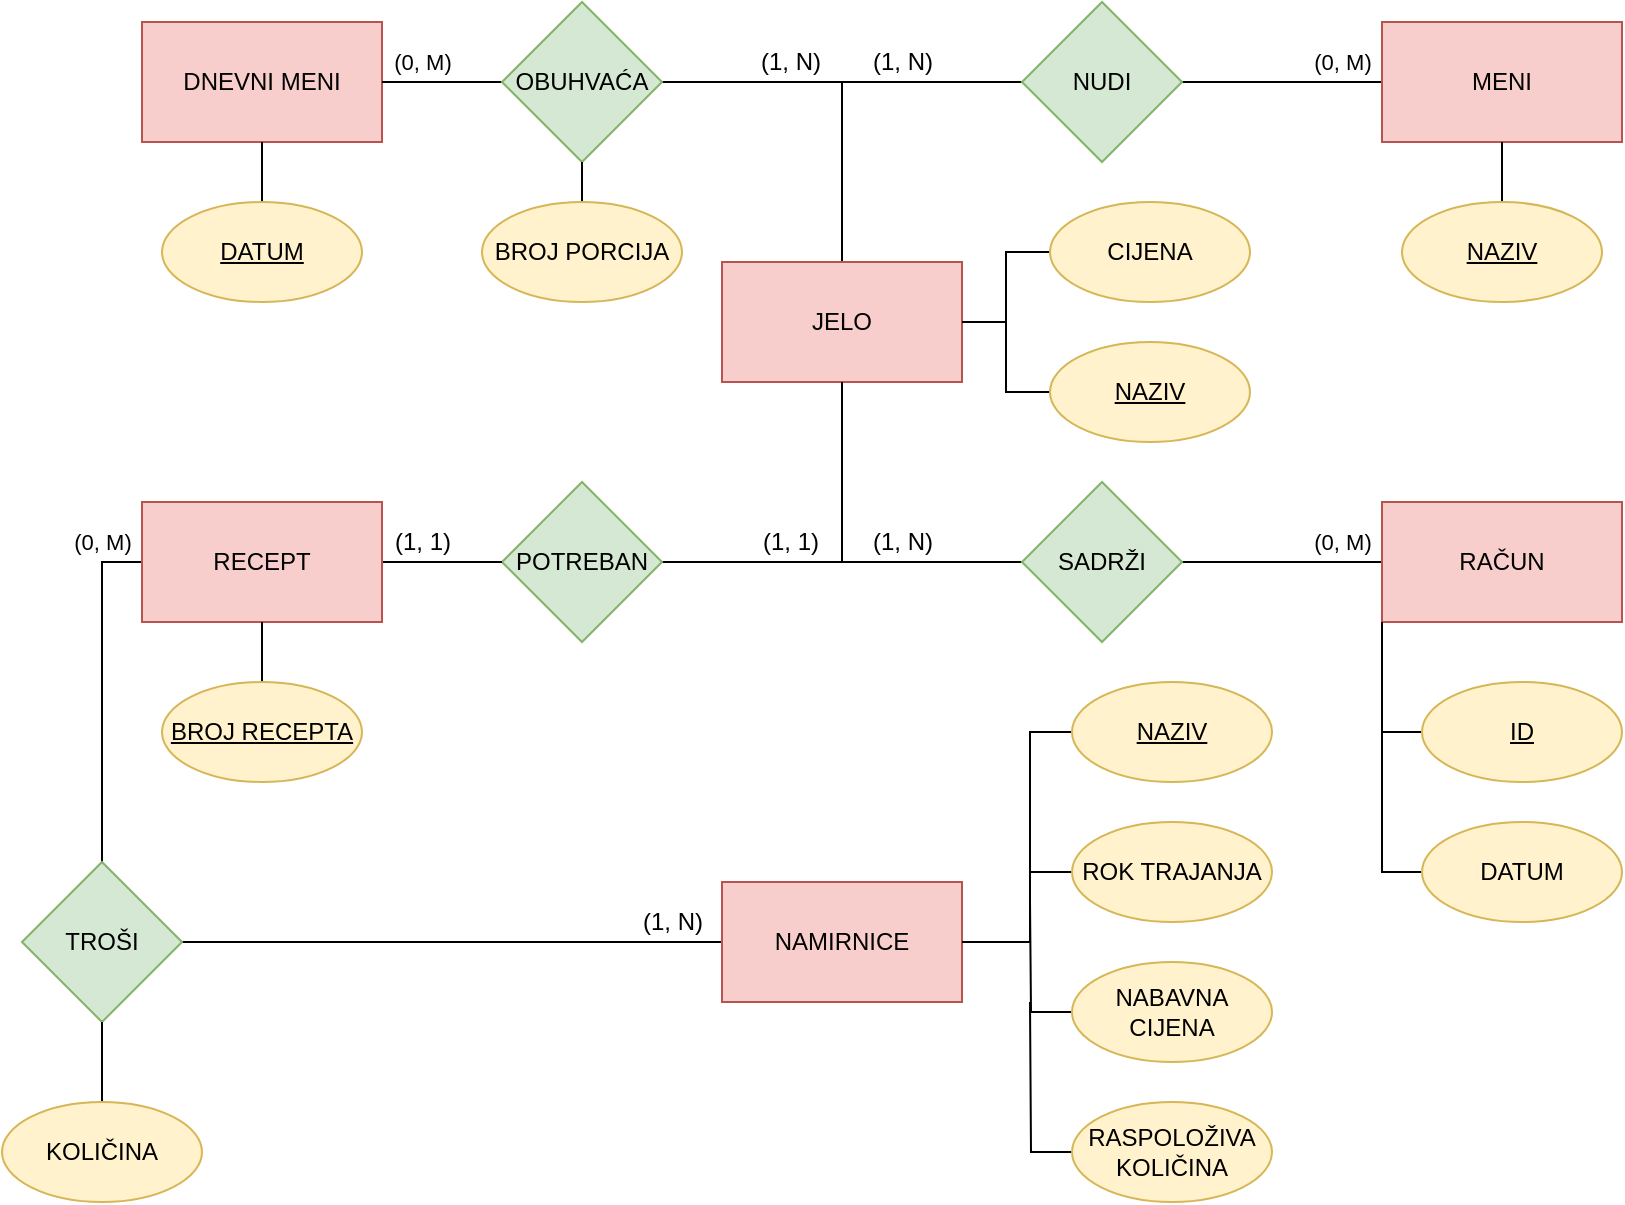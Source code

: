 <mxfile version="14.5.3" type="github">
  <diagram id="ejSZcvtuVqfyeHx35FeS" name="Page-1">
    <mxGraphModel dx="1038" dy="580" grid="1" gridSize="10" guides="1" tooltips="1" connect="1" arrows="1" fold="1" page="1" pageScale="1" pageWidth="827" pageHeight="1169" math="0" shadow="0">
      <root>
        <mxCell id="0" />
        <mxCell id="1" parent="0" />
        <mxCell id="Q13Ao0YOsxvSURNoIn69-1" value="DNEVNI MENI" style="rounded=0;whiteSpace=wrap;html=1;fillColor=#f8cecc;strokeColor=#b85450;" parent="1" vertex="1">
          <mxGeometry x="76" y="200" width="120" height="60" as="geometry" />
        </mxCell>
        <mxCell id="Q13Ao0YOsxvSURNoIn69-6" style="edgeStyle=orthogonalEdgeStyle;rounded=0;orthogonalLoop=1;jettySize=auto;html=1;entryX=1;entryY=0.5;entryDx=0;entryDy=0;endArrow=none;endFill=0;verticalAlign=bottom;" parent="1" source="Q13Ao0YOsxvSURNoIn69-2" target="Q13Ao0YOsxvSURNoIn69-1" edge="1">
          <mxGeometry relative="1" as="geometry" />
        </mxCell>
        <mxCell id="Q13Ao0YOsxvSURNoIn69-7" style="edgeStyle=orthogonalEdgeStyle;rounded=0;orthogonalLoop=1;jettySize=auto;html=1;entryX=0.5;entryY=0;entryDx=0;entryDy=0;endArrow=none;endFill=0;" parent="1" source="Q13Ao0YOsxvSURNoIn69-2" target="Q13Ao0YOsxvSURNoIn69-3" edge="1">
          <mxGeometry relative="1" as="geometry" />
        </mxCell>
        <mxCell id="Q13Ao0YOsxvSURNoIn69-2" value="OBUHVAĆA" style="rhombus;whiteSpace=wrap;html=1;fillColor=#d5e8d4;strokeColor=#82b366;" parent="1" vertex="1">
          <mxGeometry x="256" y="190" width="80" height="80" as="geometry" />
        </mxCell>
        <mxCell id="Q13Ao0YOsxvSURNoIn69-3" value="JELO" style="rounded=0;whiteSpace=wrap;html=1;fillColor=#f8cecc;strokeColor=#b85450;" parent="1" vertex="1">
          <mxGeometry x="366" y="320" width="120" height="60" as="geometry" />
        </mxCell>
        <mxCell id="Q13Ao0YOsxvSURNoIn69-9" style="edgeStyle=orthogonalEdgeStyle;rounded=0;orthogonalLoop=1;jettySize=auto;html=1;endArrow=none;endFill=0;" parent="1" source="Q13Ao0YOsxvSURNoIn69-4" edge="1">
          <mxGeometry relative="1" as="geometry">
            <mxPoint x="386" y="230" as="targetPoint" />
          </mxGeometry>
        </mxCell>
        <mxCell id="Q13Ao0YOsxvSURNoIn69-10" style="edgeStyle=orthogonalEdgeStyle;rounded=0;orthogonalLoop=1;jettySize=auto;html=1;entryX=0;entryY=0.5;entryDx=0;entryDy=0;endArrow=none;endFill=0;" parent="1" source="Q13Ao0YOsxvSURNoIn69-4" target="Q13Ao0YOsxvSURNoIn69-5" edge="1">
          <mxGeometry relative="1" as="geometry" />
        </mxCell>
        <mxCell id="Q13Ao0YOsxvSURNoIn69-4" value="NUDI" style="rhombus;whiteSpace=wrap;html=1;fillColor=#d5e8d4;strokeColor=#82b366;" parent="1" vertex="1">
          <mxGeometry x="516" y="190" width="80" height="80" as="geometry" />
        </mxCell>
        <mxCell id="Q13Ao0YOsxvSURNoIn69-5" value="MENI" style="rounded=0;whiteSpace=wrap;html=1;fillColor=#f8cecc;strokeColor=#b85450;" parent="1" vertex="1">
          <mxGeometry x="696" y="200" width="120" height="60" as="geometry" />
        </mxCell>
        <mxCell id="Q13Ao0YOsxvSURNoIn69-14" style="edgeStyle=orthogonalEdgeStyle;rounded=0;orthogonalLoop=1;jettySize=auto;html=1;endArrow=none;endFill=0;" parent="1" source="Q13Ao0YOsxvSURNoIn69-11" edge="1">
          <mxGeometry relative="1" as="geometry">
            <mxPoint x="421" y="470" as="targetPoint" />
          </mxGeometry>
        </mxCell>
        <mxCell id="Q13Ao0YOsxvSURNoIn69-16" style="edgeStyle=orthogonalEdgeStyle;rounded=0;orthogonalLoop=1;jettySize=auto;html=1;entryX=0;entryY=0.5;entryDx=0;entryDy=0;endArrow=none;endFill=0;" parent="1" source="Q13Ao0YOsxvSURNoIn69-11" target="Q13Ao0YOsxvSURNoIn69-15" edge="1">
          <mxGeometry relative="1" as="geometry">
            <mxPoint x="741" y="510" as="targetPoint" />
          </mxGeometry>
        </mxCell>
        <mxCell id="Q13Ao0YOsxvSURNoIn69-11" value="SADRŽI" style="rhombus;whiteSpace=wrap;html=1;fillColor=#d5e8d4;strokeColor=#82b366;" parent="1" vertex="1">
          <mxGeometry x="516" y="430" width="80" height="80" as="geometry" />
        </mxCell>
        <mxCell id="Q13Ao0YOsxvSURNoIn69-13" style="edgeStyle=orthogonalEdgeStyle;rounded=0;orthogonalLoop=1;jettySize=auto;html=1;entryX=0.5;entryY=1;entryDx=0;entryDy=0;endArrow=none;endFill=0;" parent="1" source="Q13Ao0YOsxvSURNoIn69-12" target="Q13Ao0YOsxvSURNoIn69-3" edge="1">
          <mxGeometry relative="1" as="geometry" />
        </mxCell>
        <mxCell id="Q13Ao0YOsxvSURNoIn69-12" value="POTREBAN" style="rhombus;whiteSpace=wrap;html=1;fillColor=#d5e8d4;strokeColor=#82b366;" parent="1" vertex="1">
          <mxGeometry x="256" y="430" width="80" height="80" as="geometry" />
        </mxCell>
        <mxCell id="Q13Ao0YOsxvSURNoIn69-15" value="RAČUN" style="rounded=0;whiteSpace=wrap;html=1;fillColor=#f8cecc;strokeColor=#b85450;" parent="1" vertex="1">
          <mxGeometry x="696" y="440" width="120" height="60" as="geometry" />
        </mxCell>
        <mxCell id="Q13Ao0YOsxvSURNoIn69-18" style="edgeStyle=orthogonalEdgeStyle;rounded=0;orthogonalLoop=1;jettySize=auto;html=1;entryX=0;entryY=0.5;entryDx=0;entryDy=0;endArrow=none;endFill=0;exitX=1;exitY=0.5;exitDx=0;exitDy=0;" parent="1" source="Q13Ao0YOsxvSURNoIn69-17" target="Q13Ao0YOsxvSURNoIn69-12" edge="1">
          <mxGeometry relative="1" as="geometry">
            <mxPoint x="161" y="470" as="sourcePoint" />
          </mxGeometry>
        </mxCell>
        <mxCell id="Q13Ao0YOsxvSURNoIn69-22" style="edgeStyle=orthogonalEdgeStyle;rounded=0;orthogonalLoop=1;jettySize=auto;html=1;entryX=0;entryY=0.5;entryDx=0;entryDy=0;endArrow=none;endFill=0;" parent="1" source="Q13Ao0YOsxvSURNoIn69-19" target="Q13Ao0YOsxvSURNoIn69-17" edge="1">
          <mxGeometry relative="1" as="geometry">
            <mxPoint x="101" y="500" as="targetPoint" />
          </mxGeometry>
        </mxCell>
        <mxCell id="Q13Ao0YOsxvSURNoIn69-23" style="edgeStyle=orthogonalEdgeStyle;rounded=0;orthogonalLoop=1;jettySize=auto;html=1;entryX=0;entryY=0.5;entryDx=0;entryDy=0;endArrow=none;endFill=0;" parent="1" source="Q13Ao0YOsxvSURNoIn69-19" target="Q13Ao0YOsxvSURNoIn69-20" edge="1">
          <mxGeometry relative="1" as="geometry" />
        </mxCell>
        <mxCell id="Q13Ao0YOsxvSURNoIn69-19" value="TROŠI" style="rhombus;whiteSpace=wrap;html=1;fillColor=#d5e8d4;strokeColor=#82b366;" parent="1" vertex="1">
          <mxGeometry x="16" y="620" width="80" height="80" as="geometry" />
        </mxCell>
        <mxCell id="Q13Ao0YOsxvSURNoIn69-20" value="NAMIRNICE" style="rounded=0;whiteSpace=wrap;html=1;fillColor=#f8cecc;strokeColor=#b85450;" parent="1" vertex="1">
          <mxGeometry x="366" y="630" width="120" height="60" as="geometry" />
        </mxCell>
        <mxCell id="Q13Ao0YOsxvSURNoIn69-25" value="(1, N)" style="text;html=1;align=center;verticalAlign=middle;resizable=0;points=[];autosize=1;" parent="1" vertex="1">
          <mxGeometry x="375" y="210" width="50" height="20" as="geometry" />
        </mxCell>
        <mxCell id="Q13Ao0YOsxvSURNoIn69-26" value="(1, N)" style="text;html=1;align=center;verticalAlign=middle;resizable=0;points=[];autosize=1;" parent="1" vertex="1">
          <mxGeometry x="431" y="210" width="50" height="20" as="geometry" />
        </mxCell>
        <mxCell id="Q13Ao0YOsxvSURNoIn69-29" value="(1, N)" style="text;html=1;align=center;verticalAlign=middle;resizable=0;points=[];autosize=1;" parent="1" vertex="1">
          <mxGeometry x="431" y="450" width="50" height="20" as="geometry" />
        </mxCell>
        <mxCell id="Q13Ao0YOsxvSURNoIn69-30" value="(1, 1)" style="text;html=1;align=center;verticalAlign=middle;resizable=0;points=[];autosize=1;" parent="1" vertex="1">
          <mxGeometry x="380" y="450" width="40" height="20" as="geometry" />
        </mxCell>
        <mxCell id="Q13Ao0YOsxvSURNoIn69-36" value="(1, 1)" style="text;html=1;align=center;verticalAlign=middle;resizable=0;points=[];autosize=1;" parent="1" vertex="1">
          <mxGeometry x="196" y="450" width="40" height="20" as="geometry" />
        </mxCell>
        <mxCell id="Q13Ao0YOsxvSURNoIn69-38" value="(1, N)" style="text;html=1;align=center;verticalAlign=middle;resizable=0;points=[];autosize=1;" parent="1" vertex="1">
          <mxGeometry x="316" y="640" width="50" height="20" as="geometry" />
        </mxCell>
        <mxCell id="Q13Ao0YOsxvSURNoIn69-17" value="RECEPT" style="rounded=0;whiteSpace=wrap;html=1;fillColor=#f8cecc;strokeColor=#b85450;" parent="1" vertex="1">
          <mxGeometry x="76" y="440" width="120" height="60" as="geometry" />
        </mxCell>
        <mxCell id="NR_qz_YGfGqxAHrg79PI-6" value="&lt;span style=&quot;font-size: 11px ; background-color: rgb(255 , 255 , 255)&quot;&gt;(0, M)&lt;/span&gt;" style="text;html=1;align=center;verticalAlign=middle;resizable=0;points=[];autosize=1;" vertex="1" parent="1">
          <mxGeometry x="36" y="450" width="40" height="20" as="geometry" />
        </mxCell>
        <mxCell id="NR_qz_YGfGqxAHrg79PI-7" value="&lt;span style=&quot;font-size: 11px ; background-color: rgb(255 , 255 , 255)&quot;&gt;(0, M)&lt;/span&gt;" style="text;html=1;align=center;verticalAlign=middle;resizable=0;points=[];autosize=1;" vertex="1" parent="1">
          <mxGeometry x="196" y="210" width="40" height="20" as="geometry" />
        </mxCell>
        <mxCell id="NR_qz_YGfGqxAHrg79PI-8" value="&lt;span style=&quot;font-size: 11px ; background-color: rgb(255 , 255 , 255)&quot;&gt;(0, M)&lt;/span&gt;" style="text;html=1;align=center;verticalAlign=middle;resizable=0;points=[];autosize=1;" vertex="1" parent="1">
          <mxGeometry x="656" y="210" width="40" height="20" as="geometry" />
        </mxCell>
        <mxCell id="NR_qz_YGfGqxAHrg79PI-9" value="&lt;span style=&quot;font-size: 11px ; background-color: rgb(255 , 255 , 255)&quot;&gt;(0, M)&lt;/span&gt;" style="text;html=1;align=center;verticalAlign=middle;resizable=0;points=[];autosize=1;" vertex="1" parent="1">
          <mxGeometry x="656" y="450" width="40" height="20" as="geometry" />
        </mxCell>
        <mxCell id="NR_qz_YGfGqxAHrg79PI-24" style="edgeStyle=orthogonalEdgeStyle;rounded=0;orthogonalLoop=1;jettySize=auto;html=1;endArrow=none;endFill=0;" edge="1" parent="1" source="NR_qz_YGfGqxAHrg79PI-19" target="Q13Ao0YOsxvSURNoIn69-19">
          <mxGeometry relative="1" as="geometry" />
        </mxCell>
        <mxCell id="NR_qz_YGfGqxAHrg79PI-19" value="&lt;span&gt;KOLIČINA&lt;/span&gt;" style="ellipse;whiteSpace=wrap;html=1;glass=0;fillColor=#fff2cc;strokeColor=#d6b656;" vertex="1" parent="1">
          <mxGeometry x="6" y="740" width="100" height="50" as="geometry" />
        </mxCell>
        <mxCell id="NR_qz_YGfGqxAHrg79PI-31" style="edgeStyle=orthogonalEdgeStyle;rounded=0;orthogonalLoop=1;jettySize=auto;html=1;entryX=0.5;entryY=1;entryDx=0;entryDy=0;endArrow=none;endFill=0;" edge="1" parent="1" source="NR_qz_YGfGqxAHrg79PI-20" target="Q13Ao0YOsxvSURNoIn69-17">
          <mxGeometry relative="1" as="geometry" />
        </mxCell>
        <mxCell id="NR_qz_YGfGqxAHrg79PI-20" value="BROJ RECEPTA" style="ellipse;whiteSpace=wrap;html=1;glass=0;fillColor=#fff2cc;strokeColor=#d6b656;fontStyle=4" vertex="1" parent="1">
          <mxGeometry x="86" y="530" width="100" height="50" as="geometry" />
        </mxCell>
        <mxCell id="NR_qz_YGfGqxAHrg79PI-47" style="edgeStyle=orthogonalEdgeStyle;rounded=0;orthogonalLoop=1;jettySize=auto;html=1;endArrow=none;endFill=0;" edge="1" parent="1" source="NR_qz_YGfGqxAHrg79PI-21">
          <mxGeometry relative="1" as="geometry">
            <mxPoint x="520" y="640" as="targetPoint" />
          </mxGeometry>
        </mxCell>
        <mxCell id="NR_qz_YGfGqxAHrg79PI-21" value="&lt;span&gt;NABAVNA CIJENA&lt;/span&gt;" style="ellipse;whiteSpace=wrap;html=1;glass=0;fillColor=#fff2cc;strokeColor=#d6b656;" vertex="1" parent="1">
          <mxGeometry x="541" y="670" width="100" height="50" as="geometry" />
        </mxCell>
        <mxCell id="NR_qz_YGfGqxAHrg79PI-46" style="edgeStyle=orthogonalEdgeStyle;rounded=0;orthogonalLoop=1;jettySize=auto;html=1;endArrow=none;endFill=0;" edge="1" parent="1" source="NR_qz_YGfGqxAHrg79PI-33">
          <mxGeometry relative="1" as="geometry">
            <mxPoint x="520" y="625" as="targetPoint" />
          </mxGeometry>
        </mxCell>
        <mxCell id="NR_qz_YGfGqxAHrg79PI-33" value="&lt;span&gt;ROK TRAJANJA&lt;/span&gt;" style="ellipse;whiteSpace=wrap;html=1;glass=0;fillColor=#fff2cc;strokeColor=#d6b656;" vertex="1" parent="1">
          <mxGeometry x="541" y="600" width="100" height="50" as="geometry" />
        </mxCell>
        <mxCell id="NR_qz_YGfGqxAHrg79PI-43" style="edgeStyle=orthogonalEdgeStyle;rounded=0;orthogonalLoop=1;jettySize=auto;html=1;entryX=1;entryY=0.5;entryDx=0;entryDy=0;endArrow=none;endFill=0;" edge="1" parent="1" source="NR_qz_YGfGqxAHrg79PI-34" target="Q13Ao0YOsxvSURNoIn69-20">
          <mxGeometry relative="1" as="geometry">
            <Array as="points">
              <mxPoint x="520" y="555" />
              <mxPoint x="520" y="660" />
              <mxPoint x="486" y="660" />
            </Array>
          </mxGeometry>
        </mxCell>
        <mxCell id="NR_qz_YGfGqxAHrg79PI-34" value="&lt;span&gt;NAZIV&lt;/span&gt;" style="ellipse;whiteSpace=wrap;html=1;glass=0;fontStyle=4;fillColor=#fff2cc;strokeColor=#d6b656;" vertex="1" parent="1">
          <mxGeometry x="541" y="530" width="100" height="50" as="geometry" />
        </mxCell>
        <mxCell id="NR_qz_YGfGqxAHrg79PI-48" style="edgeStyle=orthogonalEdgeStyle;rounded=0;orthogonalLoop=1;jettySize=auto;html=1;endArrow=none;endFill=0;" edge="1" parent="1" source="NR_qz_YGfGqxAHrg79PI-35">
          <mxGeometry relative="1" as="geometry">
            <mxPoint x="520" y="690" as="targetPoint" />
          </mxGeometry>
        </mxCell>
        <mxCell id="NR_qz_YGfGqxAHrg79PI-35" value="&lt;span&gt;RASPOLOŽIVA KOLIČINA&lt;/span&gt;" style="ellipse;whiteSpace=wrap;html=1;glass=0;fillColor=#fff2cc;strokeColor=#d6b656;" vertex="1" parent="1">
          <mxGeometry x="541" y="740" width="100" height="50" as="geometry" />
        </mxCell>
        <mxCell id="NR_qz_YGfGqxAHrg79PI-64" style="edgeStyle=orthogonalEdgeStyle;rounded=0;orthogonalLoop=1;jettySize=auto;html=1;entryX=0;entryY=1;entryDx=0;entryDy=0;endArrow=none;endFill=0;exitX=0;exitY=0.5;exitDx=0;exitDy=0;" edge="1" parent="1" source="NR_qz_YGfGqxAHrg79PI-36" target="Q13Ao0YOsxvSURNoIn69-15">
          <mxGeometry relative="1" as="geometry" />
        </mxCell>
        <mxCell id="NR_qz_YGfGqxAHrg79PI-36" value="&lt;span&gt;DATUM&lt;/span&gt;" style="ellipse;whiteSpace=wrap;html=1;glass=0;fillColor=#fff2cc;strokeColor=#d6b656;" vertex="1" parent="1">
          <mxGeometry x="716" y="600" width="100" height="50" as="geometry" />
        </mxCell>
        <mxCell id="NR_qz_YGfGqxAHrg79PI-63" style="edgeStyle=orthogonalEdgeStyle;rounded=0;orthogonalLoop=1;jettySize=auto;html=1;entryX=0;entryY=1;entryDx=0;entryDy=0;endArrow=none;endFill=0;exitX=0;exitY=0.5;exitDx=0;exitDy=0;" edge="1" parent="1" source="NR_qz_YGfGqxAHrg79PI-42" target="Q13Ao0YOsxvSURNoIn69-15">
          <mxGeometry relative="1" as="geometry" />
        </mxCell>
        <mxCell id="NR_qz_YGfGqxAHrg79PI-42" value="&lt;span&gt;ID&lt;/span&gt;" style="ellipse;whiteSpace=wrap;html=1;glass=0;fontStyle=4;fillColor=#fff2cc;strokeColor=#d6b656;" vertex="1" parent="1">
          <mxGeometry x="716" y="530" width="100" height="50" as="geometry" />
        </mxCell>
        <mxCell id="NR_qz_YGfGqxAHrg79PI-65" value="" style="edgeStyle=orthogonalEdgeStyle;rounded=0;orthogonalLoop=1;jettySize=auto;html=1;endArrow=none;endFill=0;" edge="1" parent="1" source="NR_qz_YGfGqxAHrg79PI-49" target="Q13Ao0YOsxvSURNoIn69-1">
          <mxGeometry relative="1" as="geometry" />
        </mxCell>
        <mxCell id="NR_qz_YGfGqxAHrg79PI-49" value="DATUM" style="ellipse;whiteSpace=wrap;html=1;glass=0;fillColor=#fff2cc;strokeColor=#d6b656;fontStyle=4" vertex="1" parent="1">
          <mxGeometry x="86" y="290" width="100" height="50" as="geometry" />
        </mxCell>
        <mxCell id="NR_qz_YGfGqxAHrg79PI-66" value="" style="edgeStyle=orthogonalEdgeStyle;rounded=0;orthogonalLoop=1;jettySize=auto;html=1;endArrow=none;endFill=0;" edge="1" parent="1" source="NR_qz_YGfGqxAHrg79PI-51" target="Q13Ao0YOsxvSURNoIn69-2">
          <mxGeometry relative="1" as="geometry" />
        </mxCell>
        <mxCell id="NR_qz_YGfGqxAHrg79PI-51" value="BROJ PORCIJA" style="ellipse;whiteSpace=wrap;html=1;glass=0;fillColor=#fff2cc;strokeColor=#d6b656;fontStyle=0" vertex="1" parent="1">
          <mxGeometry x="246" y="290" width="100" height="50" as="geometry" />
        </mxCell>
        <mxCell id="NR_qz_YGfGqxAHrg79PI-59" style="edgeStyle=orthogonalEdgeStyle;rounded=0;orthogonalLoop=1;jettySize=auto;html=1;entryX=1;entryY=0.5;entryDx=0;entryDy=0;endArrow=none;endFill=0;" edge="1" parent="1" source="NR_qz_YGfGqxAHrg79PI-53" target="Q13Ao0YOsxvSURNoIn69-3">
          <mxGeometry relative="1" as="geometry" />
        </mxCell>
        <mxCell id="NR_qz_YGfGqxAHrg79PI-53" value="&lt;span&gt;NAZIV&lt;/span&gt;" style="ellipse;whiteSpace=wrap;html=1;glass=0;fillColor=#fff2cc;strokeColor=#d6b656;fontStyle=4" vertex="1" parent="1">
          <mxGeometry x="530" y="360" width="100" height="50" as="geometry" />
        </mxCell>
        <mxCell id="NR_qz_YGfGqxAHrg79PI-57" style="edgeStyle=orthogonalEdgeStyle;rounded=0;orthogonalLoop=1;jettySize=auto;html=1;entryX=1;entryY=0.5;entryDx=0;entryDy=0;endArrow=none;endFill=0;" edge="1" parent="1" source="NR_qz_YGfGqxAHrg79PI-55" target="Q13Ao0YOsxvSURNoIn69-3">
          <mxGeometry relative="1" as="geometry" />
        </mxCell>
        <mxCell id="NR_qz_YGfGqxAHrg79PI-55" value="CIJENA" style="ellipse;whiteSpace=wrap;html=1;glass=0;fillColor=#fff2cc;strokeColor=#d6b656;fontStyle=0" vertex="1" parent="1">
          <mxGeometry x="530" y="290" width="100" height="50" as="geometry" />
        </mxCell>
        <mxCell id="NR_qz_YGfGqxAHrg79PI-61" style="edgeStyle=orthogonalEdgeStyle;rounded=0;orthogonalLoop=1;jettySize=auto;html=1;entryX=0.5;entryY=1;entryDx=0;entryDy=0;endArrow=none;endFill=0;" edge="1" parent="1" source="NR_qz_YGfGqxAHrg79PI-56" target="Q13Ao0YOsxvSURNoIn69-5">
          <mxGeometry relative="1" as="geometry" />
        </mxCell>
        <mxCell id="NR_qz_YGfGqxAHrg79PI-56" value="&lt;span&gt;NAZIV&lt;/span&gt;" style="ellipse;whiteSpace=wrap;html=1;glass=0;fillColor=#fff2cc;strokeColor=#d6b656;fontStyle=4" vertex="1" parent="1">
          <mxGeometry x="706" y="290" width="100" height="50" as="geometry" />
        </mxCell>
      </root>
    </mxGraphModel>
  </diagram>
</mxfile>
